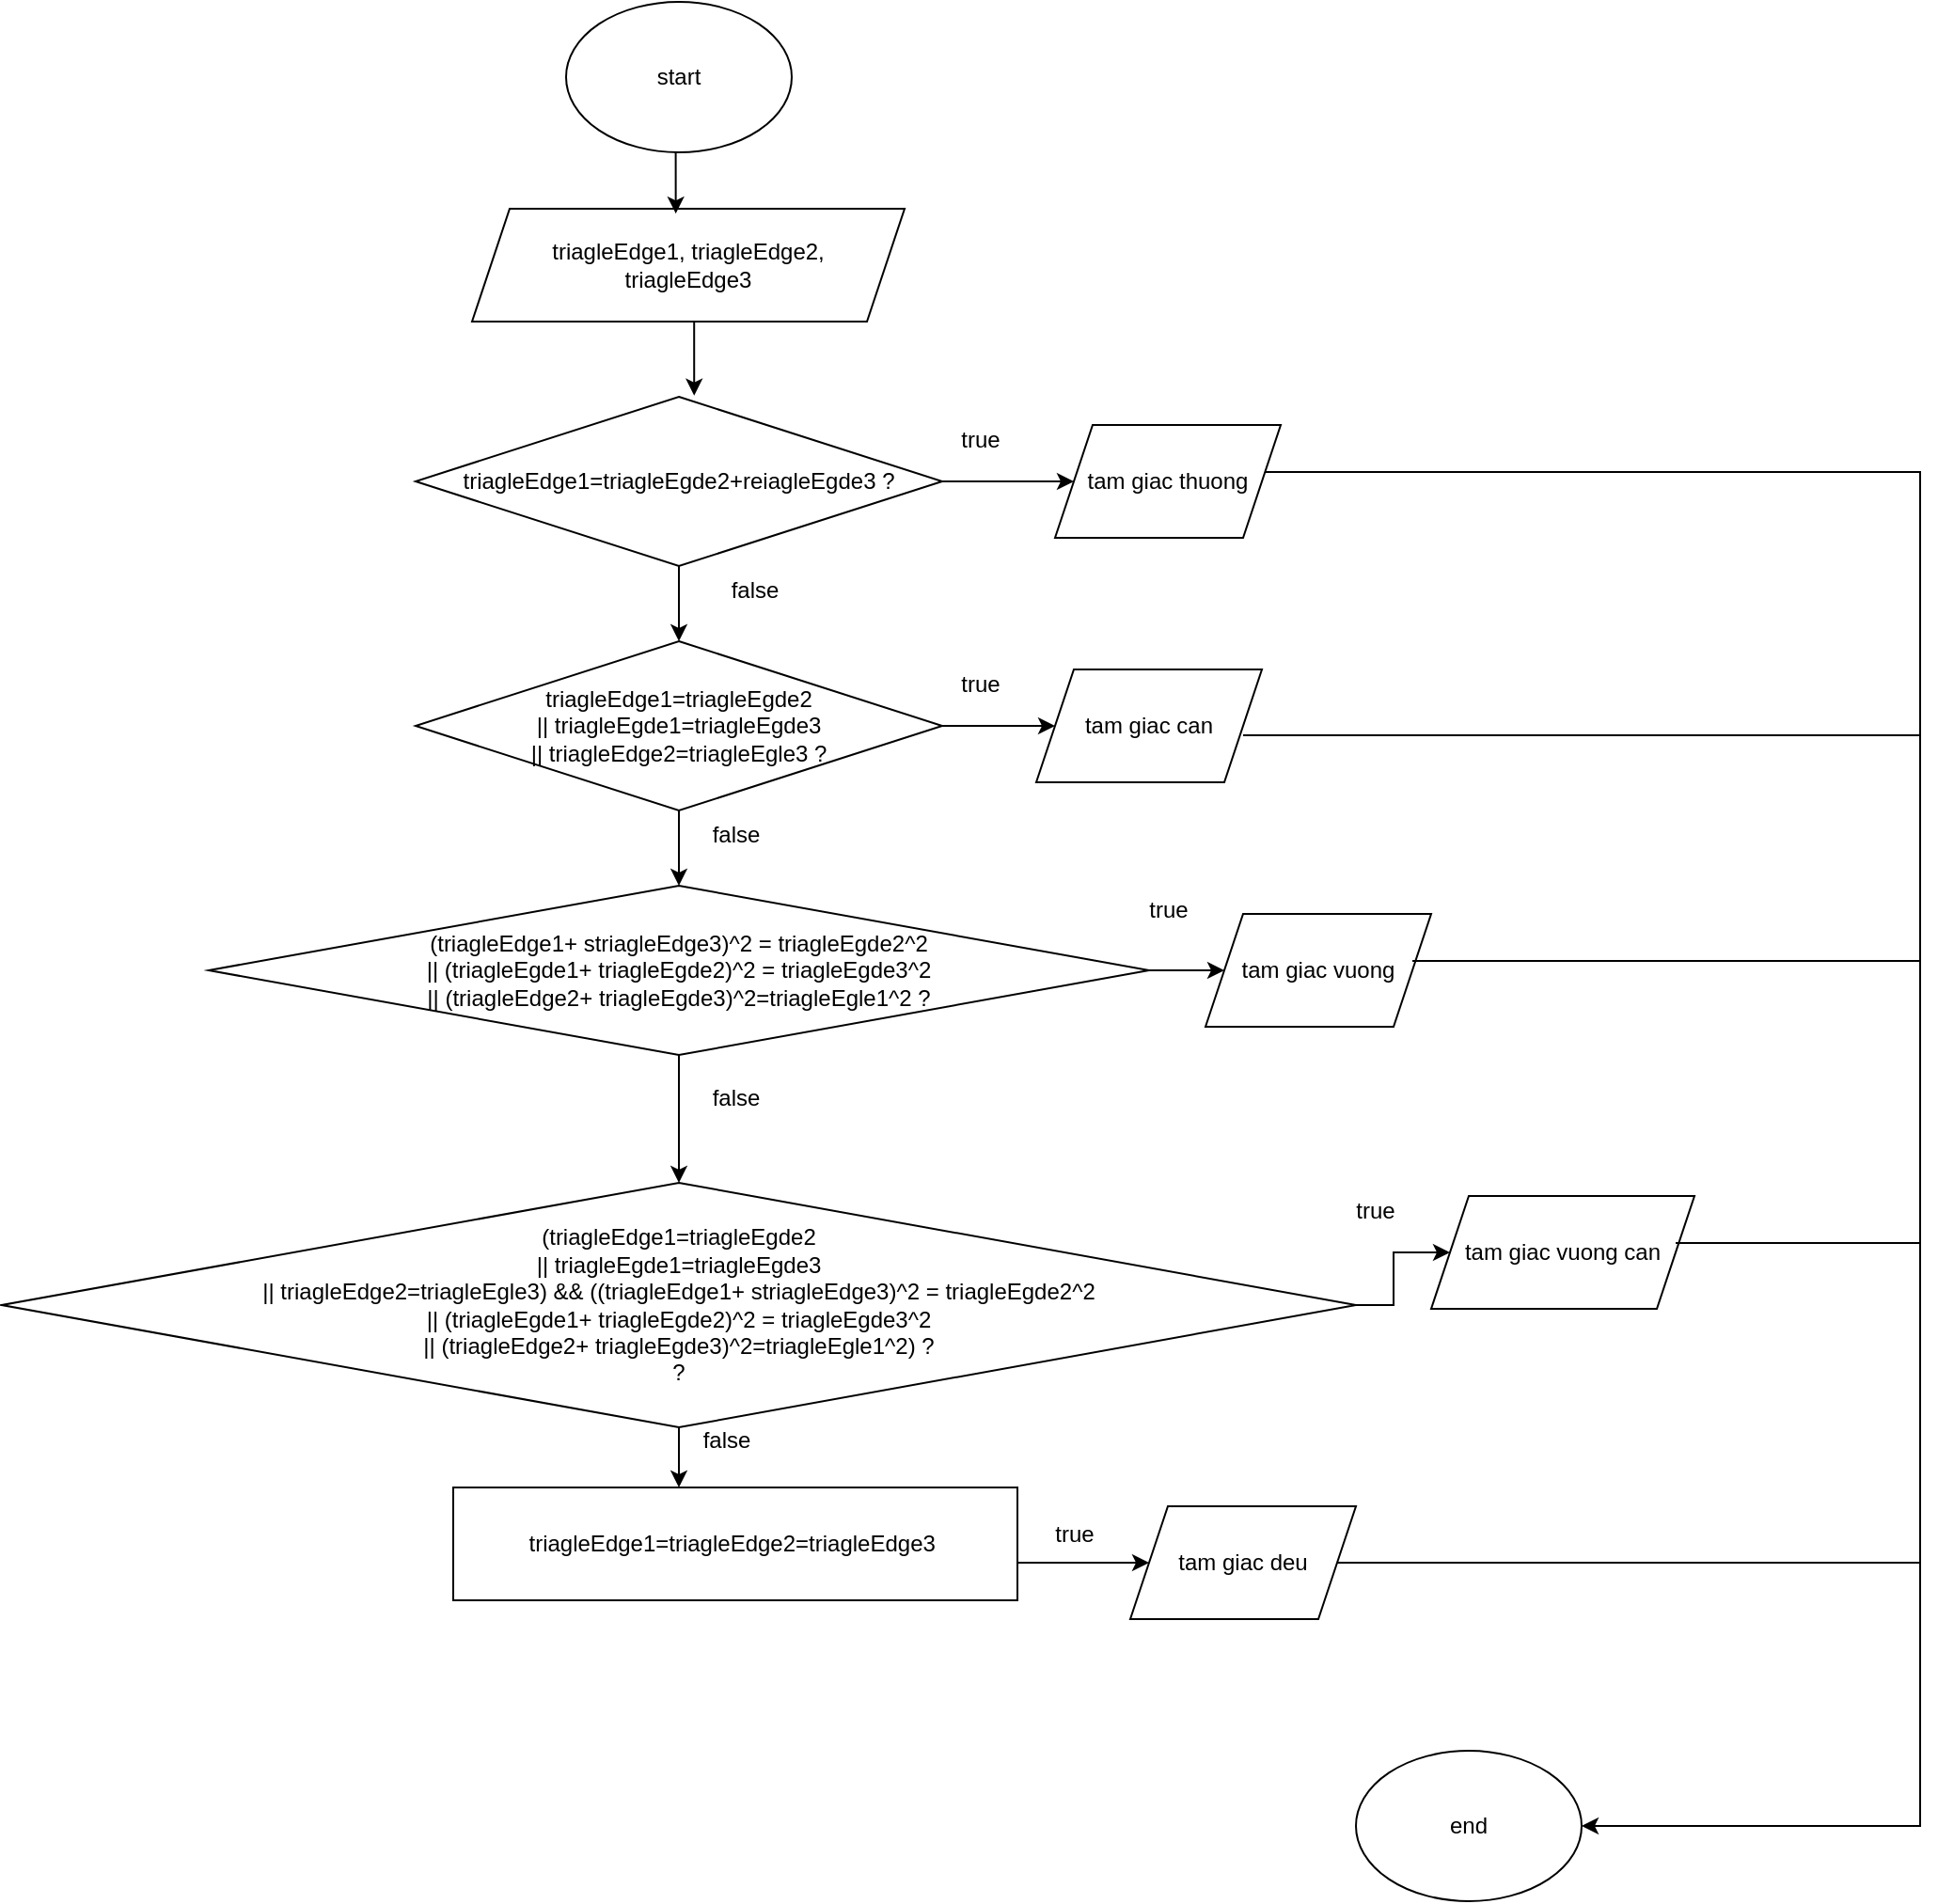 <mxfile version="22.0.3" type="device">
  <diagram id="C5RBs43oDa-KdzZeNtuy" name="Page-1">
    <mxGraphModel dx="1036" dy="606" grid="1" gridSize="10" guides="1" tooltips="1" connect="1" arrows="1" fold="1" page="1" pageScale="1" pageWidth="827" pageHeight="1169" math="0" shadow="0">
      <root>
        <mxCell id="WIyWlLk6GJQsqaUBKTNV-0" />
        <mxCell id="WIyWlLk6GJQsqaUBKTNV-1" parent="WIyWlLk6GJQsqaUBKTNV-0" />
        <mxCell id="afgc6z-RETcrpsBKofpW-112" value="start" style="ellipse;whiteSpace=wrap;html=1;" parent="WIyWlLk6GJQsqaUBKTNV-1" vertex="1">
          <mxGeometry x="380" y="40" width="120" height="80" as="geometry" />
        </mxCell>
        <mxCell id="afgc6z-RETcrpsBKofpW-126" value="triagleEdge1, triagleEdge2,&lt;br&gt;triagleEdge3" style="shape=parallelogram;perimeter=parallelogramPerimeter;whiteSpace=wrap;html=1;fixedSize=1;" parent="WIyWlLk6GJQsqaUBKTNV-1" vertex="1">
          <mxGeometry x="330" y="150" width="230" height="60" as="geometry" />
        </mxCell>
        <mxCell id="afgc6z-RETcrpsBKofpW-127" style="edgeStyle=orthogonalEdgeStyle;rounded=0;orthogonalLoop=1;jettySize=auto;html=1;exitX=0.5;exitY=1;exitDx=0;exitDy=0;entryX=0.471;entryY=0.043;entryDx=0;entryDy=0;entryPerimeter=0;" parent="WIyWlLk6GJQsqaUBKTNV-1" source="afgc6z-RETcrpsBKofpW-112" target="afgc6z-RETcrpsBKofpW-126" edge="1">
          <mxGeometry relative="1" as="geometry" />
        </mxCell>
        <mxCell id="afgc6z-RETcrpsBKofpW-132" style="edgeStyle=orthogonalEdgeStyle;rounded=0;orthogonalLoop=1;jettySize=auto;html=1;exitX=1;exitY=0.5;exitDx=0;exitDy=0;" parent="WIyWlLk6GJQsqaUBKTNV-1" source="afgc6z-RETcrpsBKofpW-128" target="afgc6z-RETcrpsBKofpW-131" edge="1">
          <mxGeometry relative="1" as="geometry" />
        </mxCell>
        <mxCell id="afgc6z-RETcrpsBKofpW-136" style="edgeStyle=orthogonalEdgeStyle;rounded=0;orthogonalLoop=1;jettySize=auto;html=1;exitX=0.5;exitY=1;exitDx=0;exitDy=0;entryX=0.5;entryY=0;entryDx=0;entryDy=0;" parent="WIyWlLk6GJQsqaUBKTNV-1" source="afgc6z-RETcrpsBKofpW-128" target="afgc6z-RETcrpsBKofpW-135" edge="1">
          <mxGeometry relative="1" as="geometry" />
        </mxCell>
        <mxCell id="afgc6z-RETcrpsBKofpW-128" value="triagleEdge1=triagleEgde2+reiagleEgde3 ?" style="rhombus;whiteSpace=wrap;html=1;" parent="WIyWlLk6GJQsqaUBKTNV-1" vertex="1">
          <mxGeometry x="300" y="250" width="280" height="90" as="geometry" />
        </mxCell>
        <mxCell id="afgc6z-RETcrpsBKofpW-129" style="edgeStyle=orthogonalEdgeStyle;rounded=0;orthogonalLoop=1;jettySize=auto;html=1;exitX=0.5;exitY=1;exitDx=0;exitDy=0;entryX=0.529;entryY=-0.007;entryDx=0;entryDy=0;entryPerimeter=0;" parent="WIyWlLk6GJQsqaUBKTNV-1" source="afgc6z-RETcrpsBKofpW-126" target="afgc6z-RETcrpsBKofpW-128" edge="1">
          <mxGeometry relative="1" as="geometry" />
        </mxCell>
        <mxCell id="afgc6z-RETcrpsBKofpW-163" style="edgeStyle=orthogonalEdgeStyle;rounded=0;orthogonalLoop=1;jettySize=auto;html=1;exitX=1;exitY=0.5;exitDx=0;exitDy=0;" parent="WIyWlLk6GJQsqaUBKTNV-1" source="afgc6z-RETcrpsBKofpW-131" edge="1">
          <mxGeometry relative="1" as="geometry">
            <mxPoint x="920" y="1010" as="targetPoint" />
            <Array as="points">
              <mxPoint x="1100" y="290" />
            </Array>
          </mxGeometry>
        </mxCell>
        <mxCell id="afgc6z-RETcrpsBKofpW-131" value="tam giac thuong" style="shape=parallelogram;perimeter=parallelogramPerimeter;whiteSpace=wrap;html=1;fixedSize=1;" parent="WIyWlLk6GJQsqaUBKTNV-1" vertex="1">
          <mxGeometry x="640" y="265" width="120" height="60" as="geometry" />
        </mxCell>
        <mxCell id="afgc6z-RETcrpsBKofpW-133" value="true" style="text;html=1;align=center;verticalAlign=middle;resizable=0;points=[];autosize=1;strokeColor=none;fillColor=none;" parent="WIyWlLk6GJQsqaUBKTNV-1" vertex="1">
          <mxGeometry x="580" y="258" width="40" height="30" as="geometry" />
        </mxCell>
        <mxCell id="afgc6z-RETcrpsBKofpW-137" style="edgeStyle=orthogonalEdgeStyle;rounded=0;orthogonalLoop=1;jettySize=auto;html=1;exitX=1;exitY=0.5;exitDx=0;exitDy=0;" parent="WIyWlLk6GJQsqaUBKTNV-1" source="afgc6z-RETcrpsBKofpW-135" edge="1">
          <mxGeometry relative="1" as="geometry">
            <mxPoint x="640" y="425" as="targetPoint" />
          </mxGeometry>
        </mxCell>
        <mxCell id="afgc6z-RETcrpsBKofpW-140" style="edgeStyle=orthogonalEdgeStyle;rounded=0;orthogonalLoop=1;jettySize=auto;html=1;exitX=0.5;exitY=1;exitDx=0;exitDy=0;entryX=0.5;entryY=0;entryDx=0;entryDy=0;" parent="WIyWlLk6GJQsqaUBKTNV-1" source="afgc6z-RETcrpsBKofpW-135" target="afgc6z-RETcrpsBKofpW-139" edge="1">
          <mxGeometry relative="1" as="geometry" />
        </mxCell>
        <mxCell id="afgc6z-RETcrpsBKofpW-135" value="triagleEdge1=triagleEgde2&lt;br&gt;|| triagleEgde1=triagleEgde3&lt;br&gt;|| triagleEdge2=triagleEgle3 ?" style="rhombus;whiteSpace=wrap;html=1;" parent="WIyWlLk6GJQsqaUBKTNV-1" vertex="1">
          <mxGeometry x="300" y="380" width="280" height="90" as="geometry" />
        </mxCell>
        <mxCell id="afgc6z-RETcrpsBKofpW-138" value="tam giac can" style="shape=parallelogram;perimeter=parallelogramPerimeter;whiteSpace=wrap;html=1;fixedSize=1;" parent="WIyWlLk6GJQsqaUBKTNV-1" vertex="1">
          <mxGeometry x="630" y="395" width="120" height="60" as="geometry" />
        </mxCell>
        <mxCell id="afgc6z-RETcrpsBKofpW-144" style="edgeStyle=orthogonalEdgeStyle;rounded=0;orthogonalLoop=1;jettySize=auto;html=1;exitX=1;exitY=0.5;exitDx=0;exitDy=0;entryX=0;entryY=0.5;entryDx=0;entryDy=0;" parent="WIyWlLk6GJQsqaUBKTNV-1" source="afgc6z-RETcrpsBKofpW-139" target="afgc6z-RETcrpsBKofpW-142" edge="1">
          <mxGeometry relative="1" as="geometry" />
        </mxCell>
        <mxCell id="afgc6z-RETcrpsBKofpW-148" style="edgeStyle=orthogonalEdgeStyle;rounded=0;orthogonalLoop=1;jettySize=auto;html=1;exitX=0.5;exitY=1;exitDx=0;exitDy=0;entryX=0.5;entryY=0;entryDx=0;entryDy=0;" parent="WIyWlLk6GJQsqaUBKTNV-1" source="afgc6z-RETcrpsBKofpW-139" target="afgc6z-RETcrpsBKofpW-145" edge="1">
          <mxGeometry relative="1" as="geometry" />
        </mxCell>
        <mxCell id="afgc6z-RETcrpsBKofpW-139" value="(triagleEdge1+ striagleEdge3)^2 = triagleEgde2^2&lt;br&gt;|| (triagleEgde1+ triagleEgde2)^2 = triagleEgde3^2&lt;br&gt;|| (triagleEdge2+ triagleEgde3)^2=triagleEgle1^2 ?" style="rhombus;whiteSpace=wrap;html=1;" parent="WIyWlLk6GJQsqaUBKTNV-1" vertex="1">
          <mxGeometry x="190" y="510" width="500" height="90" as="geometry" />
        </mxCell>
        <mxCell id="afgc6z-RETcrpsBKofpW-142" value="tam giac vuong" style="shape=parallelogram;perimeter=parallelogramPerimeter;whiteSpace=wrap;html=1;fixedSize=1;" parent="WIyWlLk6GJQsqaUBKTNV-1" vertex="1">
          <mxGeometry x="720" y="525" width="120" height="60" as="geometry" />
        </mxCell>
        <mxCell id="afgc6z-RETcrpsBKofpW-147" style="edgeStyle=orthogonalEdgeStyle;rounded=0;orthogonalLoop=1;jettySize=auto;html=1;exitX=1;exitY=0.5;exitDx=0;exitDy=0;entryX=0;entryY=0.5;entryDx=0;entryDy=0;" parent="WIyWlLk6GJQsqaUBKTNV-1" source="afgc6z-RETcrpsBKofpW-145" target="afgc6z-RETcrpsBKofpW-146" edge="1">
          <mxGeometry relative="1" as="geometry" />
        </mxCell>
        <mxCell id="afgc6z-RETcrpsBKofpW-156" style="edgeStyle=orthogonalEdgeStyle;rounded=0;orthogonalLoop=1;jettySize=auto;html=1;exitX=0.5;exitY=1;exitDx=0;exitDy=0;entryX=0.5;entryY=0;entryDx=0;entryDy=0;" parent="WIyWlLk6GJQsqaUBKTNV-1" source="afgc6z-RETcrpsBKofpW-145" edge="1">
          <mxGeometry relative="1" as="geometry">
            <mxPoint x="440" y="830" as="targetPoint" />
          </mxGeometry>
        </mxCell>
        <mxCell id="afgc6z-RETcrpsBKofpW-145" value="(triagleEdge1=triagleEgde2&lt;br&gt;|| triagleEgde1=triagleEgde3&lt;br&gt;|| triagleEdge2=triagleEgle3) &amp;amp;&amp;amp; ((triagleEdge1+ striagleEdge3)^2 = triagleEgde2^2&lt;br style=&quot;border-color: var(--border-color);&quot;&gt;|| (triagleEgde1+ triagleEgde2)^2 = triagleEgde3^2&lt;br style=&quot;border-color: var(--border-color);&quot;&gt;|| (triagleEdge2+ triagleEgde3)^2=triagleEgle1^2) ?&lt;br&gt;?" style="rhombus;whiteSpace=wrap;html=1;" parent="WIyWlLk6GJQsqaUBKTNV-1" vertex="1">
          <mxGeometry x="80" y="668" width="720" height="130" as="geometry" />
        </mxCell>
        <mxCell id="afgc6z-RETcrpsBKofpW-146" value="tam giac vuong can" style="shape=parallelogram;perimeter=parallelogramPerimeter;whiteSpace=wrap;html=1;fixedSize=1;" parent="WIyWlLk6GJQsqaUBKTNV-1" vertex="1">
          <mxGeometry x="840" y="675" width="140" height="60" as="geometry" />
        </mxCell>
        <mxCell id="afgc6z-RETcrpsBKofpW-149" value="false" style="text;html=1;align=center;verticalAlign=middle;resizable=0;points=[];autosize=1;strokeColor=none;fillColor=none;" parent="WIyWlLk6GJQsqaUBKTNV-1" vertex="1">
          <mxGeometry x="455" y="338" width="50" height="30" as="geometry" />
        </mxCell>
        <mxCell id="afgc6z-RETcrpsBKofpW-150" value="true" style="text;html=1;align=center;verticalAlign=middle;resizable=0;points=[];autosize=1;strokeColor=none;fillColor=none;" parent="WIyWlLk6GJQsqaUBKTNV-1" vertex="1">
          <mxGeometry x="580" y="388" width="40" height="30" as="geometry" />
        </mxCell>
        <mxCell id="afgc6z-RETcrpsBKofpW-151" value="false" style="text;html=1;align=center;verticalAlign=middle;resizable=0;points=[];autosize=1;strokeColor=none;fillColor=none;" parent="WIyWlLk6GJQsqaUBKTNV-1" vertex="1">
          <mxGeometry x="445" y="468" width="50" height="30" as="geometry" />
        </mxCell>
        <mxCell id="afgc6z-RETcrpsBKofpW-152" value="true" style="text;html=1;align=center;verticalAlign=middle;resizable=0;points=[];autosize=1;strokeColor=none;fillColor=none;" parent="WIyWlLk6GJQsqaUBKTNV-1" vertex="1">
          <mxGeometry x="680" y="508" width="40" height="30" as="geometry" />
        </mxCell>
        <mxCell id="afgc6z-RETcrpsBKofpW-153" value="false" style="text;html=1;align=center;verticalAlign=middle;resizable=0;points=[];autosize=1;strokeColor=none;fillColor=none;" parent="WIyWlLk6GJQsqaUBKTNV-1" vertex="1">
          <mxGeometry x="445" y="608" width="50" height="30" as="geometry" />
        </mxCell>
        <mxCell id="afgc6z-RETcrpsBKofpW-154" value="true" style="text;html=1;align=center;verticalAlign=middle;resizable=0;points=[];autosize=1;strokeColor=none;fillColor=none;" parent="WIyWlLk6GJQsqaUBKTNV-1" vertex="1">
          <mxGeometry x="790" y="668" width="40" height="30" as="geometry" />
        </mxCell>
        <mxCell id="afgc6z-RETcrpsBKofpW-157" style="edgeStyle=orthogonalEdgeStyle;rounded=0;orthogonalLoop=1;jettySize=auto;html=1;exitX=1;exitY=0.5;exitDx=0;exitDy=0;" parent="WIyWlLk6GJQsqaUBKTNV-1" edge="1">
          <mxGeometry relative="1" as="geometry">
            <mxPoint x="690" y="870" as="targetPoint" />
            <mxPoint x="617.5" y="870" as="sourcePoint" />
          </mxGeometry>
        </mxCell>
        <mxCell id="afgc6z-RETcrpsBKofpW-158" value="tam giac deu" style="shape=parallelogram;perimeter=parallelogramPerimeter;whiteSpace=wrap;html=1;fixedSize=1;" parent="WIyWlLk6GJQsqaUBKTNV-1" vertex="1">
          <mxGeometry x="680" y="840" width="120" height="60" as="geometry" />
        </mxCell>
        <mxCell id="afgc6z-RETcrpsBKofpW-159" value="true" style="text;html=1;align=center;verticalAlign=middle;resizable=0;points=[];autosize=1;strokeColor=none;fillColor=none;" parent="WIyWlLk6GJQsqaUBKTNV-1" vertex="1">
          <mxGeometry x="630" y="840" width="40" height="30" as="geometry" />
        </mxCell>
        <mxCell id="afgc6z-RETcrpsBKofpW-160" value="false" style="text;html=1;align=center;verticalAlign=middle;resizable=0;points=[];autosize=1;strokeColor=none;fillColor=none;" parent="WIyWlLk6GJQsqaUBKTNV-1" vertex="1">
          <mxGeometry x="440" y="790" width="50" height="30" as="geometry" />
        </mxCell>
        <mxCell id="afgc6z-RETcrpsBKofpW-164" value="end" style="ellipse;whiteSpace=wrap;html=1;" parent="WIyWlLk6GJQsqaUBKTNV-1" vertex="1">
          <mxGeometry x="800" y="970" width="120" height="80" as="geometry" />
        </mxCell>
        <mxCell id="afgc6z-RETcrpsBKofpW-166" value="" style="endArrow=none;html=1;rounded=0;" parent="WIyWlLk6GJQsqaUBKTNV-1" edge="1">
          <mxGeometry width="50" height="50" relative="1" as="geometry">
            <mxPoint x="1100" y="430" as="sourcePoint" />
            <mxPoint x="740" y="430" as="targetPoint" />
          </mxGeometry>
        </mxCell>
        <mxCell id="afgc6z-RETcrpsBKofpW-167" value="" style="endArrow=none;html=1;rounded=0;" parent="WIyWlLk6GJQsqaUBKTNV-1" edge="1">
          <mxGeometry width="50" height="50" relative="1" as="geometry">
            <mxPoint x="1100" y="550" as="sourcePoint" />
            <mxPoint x="830" y="550" as="targetPoint" />
          </mxGeometry>
        </mxCell>
        <mxCell id="afgc6z-RETcrpsBKofpW-168" value="" style="endArrow=none;html=1;rounded=0;" parent="WIyWlLk6GJQsqaUBKTNV-1" edge="1">
          <mxGeometry width="50" height="50" relative="1" as="geometry">
            <mxPoint x="1100" y="700" as="sourcePoint" />
            <mxPoint x="970" y="700" as="targetPoint" />
          </mxGeometry>
        </mxCell>
        <mxCell id="afgc6z-RETcrpsBKofpW-169" value="" style="endArrow=none;html=1;rounded=0;" parent="WIyWlLk6GJQsqaUBKTNV-1" edge="1">
          <mxGeometry width="50" height="50" relative="1" as="geometry">
            <mxPoint x="1100" y="870" as="sourcePoint" />
            <mxPoint x="790" y="870" as="targetPoint" />
          </mxGeometry>
        </mxCell>
        <mxCell id="KIUWGFq_UMkUHMnSKpwv-0" value="triagleEdge1=triagleEdge2=triagleEdge3&amp;nbsp;" style="rounded=0;whiteSpace=wrap;html=1;" vertex="1" parent="WIyWlLk6GJQsqaUBKTNV-1">
          <mxGeometry x="320" y="830" width="300" height="60" as="geometry" />
        </mxCell>
      </root>
    </mxGraphModel>
  </diagram>
</mxfile>
